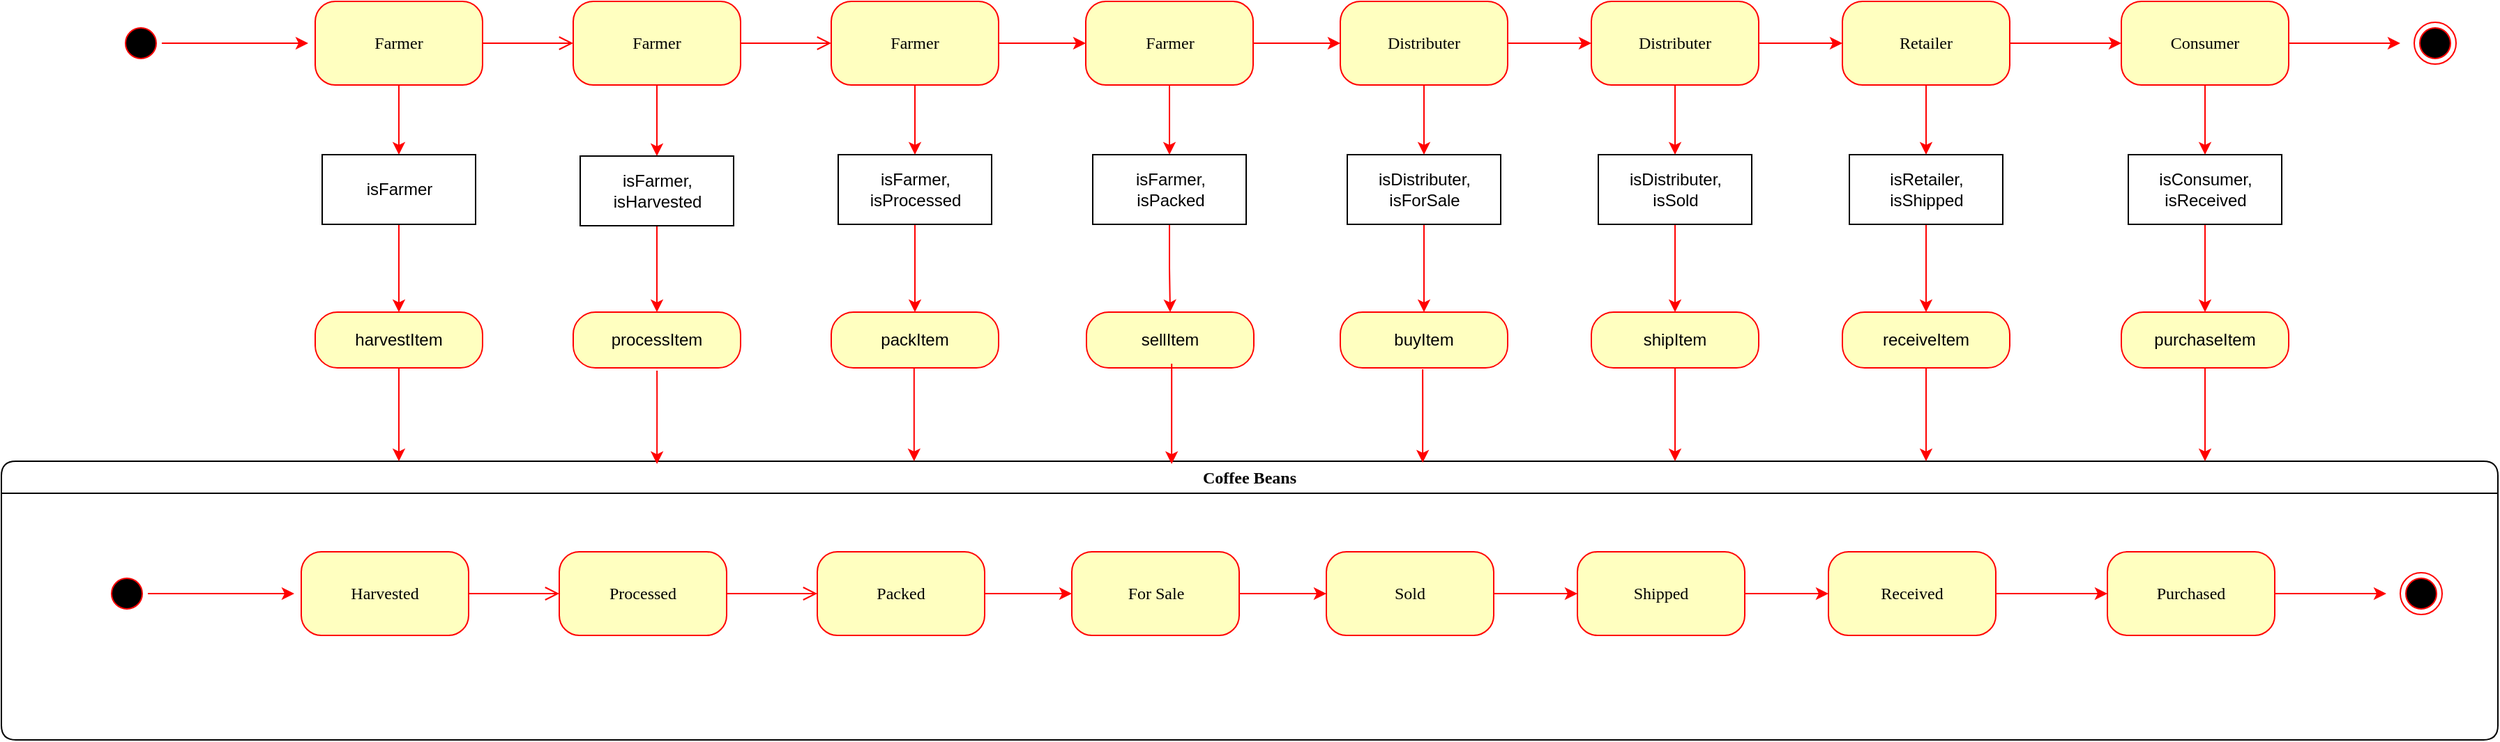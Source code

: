 <mxfile version="13.0.3" type="device"><diagram name="Page-1" id="58cdce13-f638-feb5-8d6f-7d28b1aa9fa0"><mxGraphModel dx="1304" dy="647" grid="1" gridSize="10" guides="1" tooltips="1" connect="1" arrows="1" fold="1" page="1" pageScale="1" pageWidth="1100" pageHeight="850" background="#ffffff" math="0" shadow="0"><root><mxCell id="0"/><mxCell id="1" parent="0"/><mxCell id="2a3bc250acf0617d-7" value="Coffee Beans" style="swimlane;whiteSpace=wrap;html=1;rounded=1;shadow=0;comic=0;labelBackgroundColor=none;strokeWidth=1;fontFamily=Verdana;fontSize=12;align=center;" parent="1" vertex="1"><mxGeometry x="80" y="420" width="1790" height="200" as="geometry"><mxRectangle x="90" y="500" width="120" height="23" as="alternateBounds"/></mxGeometry></mxCell><mxCell id="3cde6dad864a17aa-10" style="edgeStyle=elbowEdgeStyle;html=1;labelBackgroundColor=none;endArrow=open;endSize=8;strokeColor=#ff0000;fontFamily=Verdana;fontSize=12;align=left;" parent="2a3bc250acf0617d-7" source="382b91b5511bd0f7-8" target="3cde6dad864a17aa-1" edge="1"><mxGeometry relative="1" as="geometry"/></mxCell><mxCell id="382b91b5511bd0f7-8" value="Harvested" style="rounded=1;whiteSpace=wrap;html=1;arcSize=24;fillColor=#ffffc0;strokeColor=#ff0000;shadow=0;comic=0;labelBackgroundColor=none;fontFamily=Verdana;fontSize=12;fontColor=#000000;align=center;" parent="2a3bc250acf0617d-7" vertex="1"><mxGeometry x="215" y="65" width="120" height="60" as="geometry"/></mxCell><mxCell id="d7XJmwhfa2ZJgSqNa2pU-23" value="" style="edgeStyle=orthogonalEdgeStyle;rounded=0;orthogonalLoop=1;jettySize=auto;html=1;strokeColor=#FF0000;" edge="1" parent="2a3bc250acf0617d-7" source="2a3bc250acf0617d-3"><mxGeometry relative="1" as="geometry"><mxPoint x="210" y="95" as="targetPoint"/></mxGeometry></mxCell><mxCell id="2a3bc250acf0617d-3" value="" style="ellipse;html=1;shape=startState;fillColor=#000000;strokeColor=#ff0000;rounded=1;shadow=0;comic=0;labelBackgroundColor=none;fontFamily=Verdana;fontSize=12;fontColor=#000000;align=center;direction=south;" parent="2a3bc250acf0617d-7" vertex="1"><mxGeometry x="75" y="80" width="30" height="30" as="geometry"/></mxCell><mxCell id="3cde6dad864a17aa-11" style="edgeStyle=elbowEdgeStyle;html=1;labelBackgroundColor=none;endArrow=open;endSize=8;strokeColor=#ff0000;fontFamily=Verdana;fontSize=12;align=left;" parent="2a3bc250acf0617d-7" source="3cde6dad864a17aa-1" target="3cde6dad864a17aa-2" edge="1"><mxGeometry relative="1" as="geometry"/></mxCell><mxCell id="3cde6dad864a17aa-1" value="Processed" style="rounded=1;whiteSpace=wrap;html=1;arcSize=24;fillColor=#ffffc0;strokeColor=#ff0000;shadow=0;comic=0;labelBackgroundColor=none;fontFamily=Verdana;fontSize=12;fontColor=#000000;align=center;" parent="2a3bc250acf0617d-7" vertex="1"><mxGeometry x="400" y="65" width="120" height="60" as="geometry"/></mxCell><mxCell id="d7XJmwhfa2ZJgSqNa2pU-12" value="" style="edgeStyle=orthogonalEdgeStyle;rounded=0;orthogonalLoop=1;jettySize=auto;html=1;strokeColor=#FF0000;" edge="1" parent="2a3bc250acf0617d-7" source="3cde6dad864a17aa-2" target="d7XJmwhfa2ZJgSqNa2pU-3"><mxGeometry relative="1" as="geometry"/></mxCell><mxCell id="3cde6dad864a17aa-2" value="Packed" style="rounded=1;whiteSpace=wrap;html=1;arcSize=24;fillColor=#ffffc0;strokeColor=#ff0000;shadow=0;comic=0;labelBackgroundColor=none;fontFamily=Verdana;fontSize=12;fontColor=#000000;align=center;" parent="2a3bc250acf0617d-7" vertex="1"><mxGeometry x="585" y="65" width="120" height="60" as="geometry"/></mxCell><mxCell id="d7XJmwhfa2ZJgSqNa2pU-13" value="" style="edgeStyle=orthogonalEdgeStyle;rounded=0;orthogonalLoop=1;jettySize=auto;html=1;strokeColor=#FF0000;" edge="1" parent="2a3bc250acf0617d-7" source="d7XJmwhfa2ZJgSqNa2pU-3" target="d7XJmwhfa2ZJgSqNa2pU-4"><mxGeometry relative="1" as="geometry"/></mxCell><mxCell id="d7XJmwhfa2ZJgSqNa2pU-3" value="For Sale" style="rounded=1;whiteSpace=wrap;html=1;arcSize=24;fillColor=#ffffc0;strokeColor=#ff0000;shadow=0;comic=0;labelBackgroundColor=none;fontFamily=Verdana;fontSize=12;fontColor=#000000;align=center;" vertex="1" parent="2a3bc250acf0617d-7"><mxGeometry x="767.5" y="65" width="120" height="60" as="geometry"/></mxCell><mxCell id="d7XJmwhfa2ZJgSqNa2pU-14" value="" style="edgeStyle=orthogonalEdgeStyle;rounded=0;orthogonalLoop=1;jettySize=auto;html=1;strokeColor=#FF0000;" edge="1" parent="2a3bc250acf0617d-7" source="d7XJmwhfa2ZJgSqNa2pU-4" target="d7XJmwhfa2ZJgSqNa2pU-5"><mxGeometry relative="1" as="geometry"/></mxCell><mxCell id="d7XJmwhfa2ZJgSqNa2pU-4" value="Sold" style="rounded=1;whiteSpace=wrap;html=1;arcSize=24;fillColor=#ffffc0;strokeColor=#ff0000;shadow=0;comic=0;labelBackgroundColor=none;fontFamily=Verdana;fontSize=12;fontColor=#000000;align=center;" vertex="1" parent="2a3bc250acf0617d-7"><mxGeometry x="950" y="65" width="120" height="60" as="geometry"/></mxCell><mxCell id="d7XJmwhfa2ZJgSqNa2pU-15" value="" style="edgeStyle=orthogonalEdgeStyle;rounded=0;orthogonalLoop=1;jettySize=auto;html=1;strokeColor=#FF0000;" edge="1" parent="2a3bc250acf0617d-7" source="d7XJmwhfa2ZJgSqNa2pU-5" target="d7XJmwhfa2ZJgSqNa2pU-6"><mxGeometry relative="1" as="geometry"/></mxCell><mxCell id="d7XJmwhfa2ZJgSqNa2pU-5" value="Shipped" style="rounded=1;whiteSpace=wrap;html=1;arcSize=24;fillColor=#ffffc0;strokeColor=#ff0000;shadow=0;comic=0;labelBackgroundColor=none;fontFamily=Verdana;fontSize=12;fontColor=#000000;align=center;" vertex="1" parent="2a3bc250acf0617d-7"><mxGeometry x="1130" y="65" width="120" height="60" as="geometry"/></mxCell><mxCell id="d7XJmwhfa2ZJgSqNa2pU-17" value="" style="edgeStyle=orthogonalEdgeStyle;rounded=0;orthogonalLoop=1;jettySize=auto;html=1;strokeColor=#FF0000;" edge="1" parent="2a3bc250acf0617d-7" source="d7XJmwhfa2ZJgSqNa2pU-6" target="d7XJmwhfa2ZJgSqNa2pU-16"><mxGeometry relative="1" as="geometry"/></mxCell><mxCell id="d7XJmwhfa2ZJgSqNa2pU-6" value="Received" style="rounded=1;whiteSpace=wrap;html=1;arcSize=24;fillColor=#ffffc0;strokeColor=#ff0000;shadow=0;comic=0;labelBackgroundColor=none;fontFamily=Verdana;fontSize=12;fontColor=#000000;align=center;" vertex="1" parent="2a3bc250acf0617d-7"><mxGeometry x="1310" y="65" width="120" height="60" as="geometry"/></mxCell><mxCell id="d7XJmwhfa2ZJgSqNa2pU-20" value="" style="edgeStyle=orthogonalEdgeStyle;rounded=0;orthogonalLoop=1;jettySize=auto;html=1;strokeColor=#FF0000;" edge="1" parent="2a3bc250acf0617d-7" source="d7XJmwhfa2ZJgSqNa2pU-16"><mxGeometry relative="1" as="geometry"><mxPoint x="1710" y="95" as="targetPoint"/></mxGeometry></mxCell><mxCell id="d7XJmwhfa2ZJgSqNa2pU-16" value="Purchased" style="rounded=1;whiteSpace=wrap;html=1;arcSize=24;fillColor=#ffffc0;strokeColor=#ff0000;shadow=0;comic=0;labelBackgroundColor=none;fontFamily=Verdana;fontSize=12;fontColor=#000000;align=center;" vertex="1" parent="2a3bc250acf0617d-7"><mxGeometry x="1510" y="65" width="120" height="60" as="geometry"/></mxCell><mxCell id="d7XJmwhfa2ZJgSqNa2pU-18" value="" style="ellipse;html=1;shape=endState;fillColor=#000000;strokeColor=#ff0000;" vertex="1" parent="2a3bc250acf0617d-7"><mxGeometry x="1720" y="80" width="30" height="30" as="geometry"/></mxCell><mxCell id="d7XJmwhfa2ZJgSqNa2pU-38" value="&lt;span style=&quot;font-family: monospace ; font-size: 0px&quot;&gt;%3CmxGraphModel%3E%3Croot%3E%3CmxCell%20id%3D%220%22%2F%3E%3CmxCell%20id%3D%221%22%20parent%3D%220%22%2F%3E%3CmxCell%20id%3D%222%22%20style%3D%22edgeStyle%3DelbowEdgeStyle%3Bhtml%3D1%3BlabelBackgroundColor%3Dnone%3BendArrow%3Dopen%3BendSize%3D8%3BstrokeColor%3D%23ff0000%3BfontFamily%3DVerdana%3BfontSize%3D12%3Balign%3Dleft%3B%22%20edge%3D%221%22%20parent%3D%221%22%3E%3CmxGeometry%20relative%3D%221%22%20as%3D%22geometry%22%3E%3CmxPoint%20x%3D%22425.0%22%20y%3D%22595%22%20as%3D%22sourcePoint%22%2F%3E%3CmxPoint%20x%3D%22490%22%20y%3D%22595%22%20as%3D%22targetPoint%22%2F%3E%3C%2FmxGeometry%3E%3C%2FmxCell%3E%3CmxCell%20id%3D%223%22%20value%3D%22%22%20style%3D%22edgeStyle%3DorthogonalEdgeStyle%3Brounded%3D0%3BorthogonalLoop%3D1%3BjettySize%3Dauto%3Bhtml%3D1%3BstrokeColor%3D%23FF0000%3B%22%20edge%3D%221%22%20source%3D%224%22%20parent%3D%221%22%3E%3CmxGeometry%20relative%3D%221%22%20as%3D%22geometry%22%3E%3CmxPoint%20x%3D%22300.0%22%20y%3D%22595%22%20as%3D%22targetPoint%22%2F%3E%3C%2FmxGeometry%3E%3C%2FmxCell%3E%3CmxCell%20id%3D%224%22%20value%3D%22%22%20style%3D%22ellipse%3Bhtml%3D1%3Bshape%3DstartState%3BfillColor%3D%23000000%3BstrokeColor%3D%23ff0000%3Brounded%3D1%3Bshadow%3D0%3Bcomic%3D0%3BlabelBackgroundColor%3Dnone%3BfontFamily%3DVerdana%3BfontSize%3D12%3BfontColor%3D%23000000%3Balign%3Dcenter%3Bdirection%3Dsouth%3B%22%20vertex%3D%221%22%20parent%3D%221%22%3E%3CmxGeometry%20x%3D%22165%22%20y%3D%22580%22%20width%3D%2230%22%20height%3D%2230%22%20as%3D%22geometry%22%2F%3E%3C%2FmxCell%3E%3CmxCell%20id%3D%225%22%20style%3D%22edgeStyle%3DelbowEdgeStyle%3Bhtml%3D1%3BlabelBackgroundColor%3Dnone%3BendArrow%3Dopen%3BendSize%3D8%3BstrokeColor%3D%23ff0000%3BfontFamily%3DVerdana%3BfontSize%3D12%3Balign%3Dleft%3B%22%20edge%3D%221%22%20parent%3D%221%22%3E%3CmxGeometry%20relative%3D%221%22%20as%3D%22geometry%22%3E%3CmxPoint%20x%3D%22610%22%20y%3D%22595%22%20as%3D%22sourcePoint%22%2F%3E%3CmxPoint%20x%3D%22675%22%20y%3D%22595%22%20as%3D%22targetPoint%22%2F%3E%3C%2FmxGeometry%3E%3C%2FmxCell%3E%3CmxCell%20id%3D%226%22%20value%3D%22%22%20style%3D%22edgeStyle%3DorthogonalEdgeStyle%3Brounded%3D0%3BorthogonalLoop%3D1%3BjettySize%3Dauto%3Bhtml%3D1%3BstrokeColor%3D%23FF0000%3B%22%20edge%3D%221%22%20parent%3D%221%22%3E%3CmxGeometry%20relative%3D%221%22%20as%3D%22geometry%22%3E%3CmxPoint%20x%3D%22795%22%20y%3D%22595%22%20as%3D%22sourcePoint%22%2F%3E%3CmxPoint%20x%3D%22857.5%22%20y%3D%22595%22%20as%3D%22targetPoint%22%2F%3E%3C%2FmxGeometry%3E%3C%2FmxCell%3E%3CmxCell%20id%3D%227%22%20value%3D%22%22%20style%3D%22edgeStyle%3DorthogonalEdgeStyle%3Brounded%3D0%3BorthogonalLoop%3D1%3BjettySize%3Dauto%3Bhtml%3D1%3BstrokeColor%3D%23FF0000%3B%22%20edge%3D%221%22%20parent%3D%221%22%3E%3CmxGeometry%20relative%3D%221%22%20as%3D%22geometry%22%3E%3CmxPoint%20x%3D%22977.5%22%20y%3D%22595%22%20as%3D%22sourcePoint%22%2F%3E%3CmxPoint%20x%3D%221040%22%20y%3D%22595%22%20as%3D%22targetPoint%22%2F%3E%3C%2FmxGeometry%3E%3C%2FmxCell%3E%3CmxCell%20id%3D%228%22%20value%3D%22%22%20style%3D%22edgeStyle%3DorthogonalEdgeStyle%3Brounded%3D0%3BorthogonalLoop%3D1%3BjettySize%3Dauto%3Bhtml%3D1%3BstrokeColor%3D%23FF0000%3B%22%20edge%3D%221%22%20parent%3D%221%22%3E%3CmxGeometry%20relative%3D%221%22%20as%3D%22geometry%22%3E%3CmxPoint%20x%3D%221160.0%22%20y%3D%22595%22%20as%3D%22sourcePoint%22%2F%3E%3CmxPoint%20x%3D%221220%22%20y%3D%22595%22%20as%3D%22targetPoint%22%2F%3E%3C%2FmxGeometry%3E%3C%2FmxCell%3E%3CmxCell%20id%3D%229%22%20value%3D%22%22%20style%3D%22edgeStyle%3DorthogonalEdgeStyle%3Brounded%3D0%3BorthogonalLoop%3D1%3BjettySize%3Dauto%3Bhtml%3D1%3BstrokeColor%3D%23FF0000%3B%22%20edge%3D%221%22%20parent%3D%221%22%3E%3CmxGeometry%20relative%3D%221%22%20as%3D%22geometry%22%3E%3CmxPoint%20x%3D%221340%22%20y%3D%22595%22%20as%3D%22sourcePoint%22%2F%3E%3CmxPoint%20x%3D%221400%22%20y%3D%22595%22%20as%3D%22targetPoint%22%2F%3E%3C%2FmxGeometry%3E%3C%2FmxCell%3E%3CmxCell%20id%3D%2210%22%20value%3D%22%22%20style%3D%22edgeStyle%3DorthogonalEdgeStyle%3Brounded%3D0%3BorthogonalLoop%3D1%3BjettySize%3Dauto%3Bhtml%3D1%3BstrokeColor%3D%23FF0000%3B%22%20edge%3D%221%22%20parent%3D%221%22%3E%3CmxGeometry%20relative%3D%221%22%20as%3D%22geometry%22%3E%3CmxPoint%20x%3D%221520%22%20y%3D%22595%22%20as%3D%22sourcePoint%22%2F%3E%3CmxPoint%20x%3D%221600%22%20y%3D%22595%22%20as%3D%22targetPoint%22%2F%3E%3C%2FmxGeometry%3E%3C%2FmxCell%3E%3CmxCell%20id%3D%2211%22%20value%3D%22%22%20style%3D%22edgeStyle%3DorthogonalEdgeStyle%3Brounded%3D0%3BorthogonalLoop%3D1%3BjettySize%3Dauto%3Bhtml%3D1%3BstrokeColor%3D%23FF0000%3B%22%20edge%3D%221%22%20parent%3D%221%22%3E%3CmxGeometry%20relative%3D%221%22%20as%3D%22geometry%22%3E%3CmxPoint%20x%3D%221720%22%20y%3D%22595%22%20as%3D%22sourcePoint%22%2F%3E%3CmxPoint%20x%3D%221800%22%20y%3D%22595%22%20as%3D%22targetPoint%22%2F%3E%3C%2FmxGeometry%3E%3C%2FmxCell%3E%3CmxCell%20id%3D%2212%22%20value%3D%22%22%20style%3D%22ellipse%3Bhtml%3D1%3Bshape%3DendState%3BfillColor%3D%23000000%3BstrokeColor%3D%23ff0000%3B%22%20vertex%3D%221%22%20parent%3D%221%22%3E%3CmxGeometry%20x%3D%221810%22%20y%3D%22580%22%20width%3D%2230%22%20height%3D%2230%22%20as%3D%22geometry%22%2F%3E%3C%2FmxCell%3E%3C%2Froot%3E%3C%2FmxGraphModel%3E&lt;/span&gt;" style="text;html=1;align=center;verticalAlign=middle;resizable=0;points=[];autosize=1;" vertex="1" parent="1"><mxGeometry x="711" y="293" width="20" height="20" as="geometry"/></mxCell><mxCell id="d7XJmwhfa2ZJgSqNa2pU-69" style="edgeStyle=elbowEdgeStyle;html=1;labelBackgroundColor=none;endArrow=open;endSize=8;strokeColor=#ff0000;fontFamily=Verdana;fontSize=12;align=left;" edge="1" parent="1" source="d7XJmwhfa2ZJgSqNa2pU-70" target="d7XJmwhfa2ZJgSqNa2pU-74"><mxGeometry relative="1" as="geometry"/></mxCell><mxCell id="d7XJmwhfa2ZJgSqNa2pU-103" value="" style="edgeStyle=orthogonalEdgeStyle;rounded=0;orthogonalLoop=1;jettySize=auto;html=1;strokeColor=#FF0000;" edge="1" parent="1" source="d7XJmwhfa2ZJgSqNa2pU-70" target="d7XJmwhfa2ZJgSqNa2pU-88"><mxGeometry relative="1" as="geometry"/></mxCell><mxCell id="d7XJmwhfa2ZJgSqNa2pU-70" value="Farmer" style="rounded=1;whiteSpace=wrap;html=1;arcSize=24;fillColor=#ffffc0;strokeColor=#ff0000;shadow=0;comic=0;labelBackgroundColor=none;fontFamily=Verdana;fontSize=12;fontColor=#000000;align=center;" vertex="1" parent="1"><mxGeometry x="305" y="90" width="120" height="60" as="geometry"/></mxCell><mxCell id="d7XJmwhfa2ZJgSqNa2pU-71" value="" style="edgeStyle=orthogonalEdgeStyle;rounded=0;orthogonalLoop=1;jettySize=auto;html=1;strokeColor=#FF0000;" edge="1" parent="1" source="d7XJmwhfa2ZJgSqNa2pU-72"><mxGeometry relative="1" as="geometry"><mxPoint x="300.0" y="120" as="targetPoint"/></mxGeometry></mxCell><mxCell id="d7XJmwhfa2ZJgSqNa2pU-72" value="" style="ellipse;html=1;shape=startState;fillColor=#000000;strokeColor=#ff0000;rounded=1;shadow=0;comic=0;labelBackgroundColor=none;fontFamily=Verdana;fontSize=12;fontColor=#000000;align=center;direction=south;" vertex="1" parent="1"><mxGeometry x="165" y="105" width="30" height="30" as="geometry"/></mxCell><mxCell id="d7XJmwhfa2ZJgSqNa2pU-73" style="edgeStyle=elbowEdgeStyle;html=1;labelBackgroundColor=none;endArrow=open;endSize=8;strokeColor=#ff0000;fontFamily=Verdana;fontSize=12;align=left;" edge="1" parent="1" source="d7XJmwhfa2ZJgSqNa2pU-74" target="d7XJmwhfa2ZJgSqNa2pU-76"><mxGeometry relative="1" as="geometry"/></mxCell><mxCell id="d7XJmwhfa2ZJgSqNa2pU-105" value="" style="edgeStyle=orthogonalEdgeStyle;rounded=0;orthogonalLoop=1;jettySize=auto;html=1;strokeColor=#FF0000;" edge="1" parent="1" source="d7XJmwhfa2ZJgSqNa2pU-74" target="d7XJmwhfa2ZJgSqNa2pU-89"><mxGeometry relative="1" as="geometry"/></mxCell><mxCell id="d7XJmwhfa2ZJgSqNa2pU-74" value="Farmer" style="rounded=1;whiteSpace=wrap;html=1;arcSize=24;fillColor=#ffffc0;strokeColor=#ff0000;shadow=0;comic=0;labelBackgroundColor=none;fontFamily=Verdana;fontSize=12;fontColor=#000000;align=center;" vertex="1" parent="1"><mxGeometry x="490" y="90" width="120" height="60" as="geometry"/></mxCell><mxCell id="d7XJmwhfa2ZJgSqNa2pU-75" value="" style="edgeStyle=orthogonalEdgeStyle;rounded=0;orthogonalLoop=1;jettySize=auto;html=1;strokeColor=#FF0000;" edge="1" parent="1" source="d7XJmwhfa2ZJgSqNa2pU-76" target="d7XJmwhfa2ZJgSqNa2pU-78"><mxGeometry relative="1" as="geometry"/></mxCell><mxCell id="d7XJmwhfa2ZJgSqNa2pU-106" value="" style="edgeStyle=orthogonalEdgeStyle;rounded=0;orthogonalLoop=1;jettySize=auto;html=1;strokeColor=#FF0000;" edge="1" parent="1" source="d7XJmwhfa2ZJgSqNa2pU-76" target="d7XJmwhfa2ZJgSqNa2pU-91"><mxGeometry relative="1" as="geometry"/></mxCell><mxCell id="d7XJmwhfa2ZJgSqNa2pU-76" value="Farmer" style="rounded=1;whiteSpace=wrap;html=1;arcSize=24;fillColor=#ffffc0;strokeColor=#ff0000;shadow=0;comic=0;labelBackgroundColor=none;fontFamily=Verdana;fontSize=12;fontColor=#000000;align=center;" vertex="1" parent="1"><mxGeometry x="675" y="90" width="120" height="60" as="geometry"/></mxCell><mxCell id="d7XJmwhfa2ZJgSqNa2pU-77" value="" style="edgeStyle=orthogonalEdgeStyle;rounded=0;orthogonalLoop=1;jettySize=auto;html=1;strokeColor=#FF0000;" edge="1" parent="1" source="d7XJmwhfa2ZJgSqNa2pU-78" target="d7XJmwhfa2ZJgSqNa2pU-80"><mxGeometry relative="1" as="geometry"/></mxCell><mxCell id="d7XJmwhfa2ZJgSqNa2pU-107" value="" style="edgeStyle=orthogonalEdgeStyle;rounded=0;orthogonalLoop=1;jettySize=auto;html=1;strokeColor=#FF0000;" edge="1" parent="1" source="d7XJmwhfa2ZJgSqNa2pU-78" target="d7XJmwhfa2ZJgSqNa2pU-93"><mxGeometry relative="1" as="geometry"/></mxCell><mxCell id="d7XJmwhfa2ZJgSqNa2pU-78" value="Farmer" style="rounded=1;whiteSpace=wrap;html=1;arcSize=24;fillColor=#ffffc0;strokeColor=#ff0000;shadow=0;comic=0;labelBackgroundColor=none;fontFamily=Verdana;fontSize=12;fontColor=#000000;align=center;" vertex="1" parent="1"><mxGeometry x="857.5" y="90" width="120" height="60" as="geometry"/></mxCell><mxCell id="d7XJmwhfa2ZJgSqNa2pU-79" value="" style="edgeStyle=orthogonalEdgeStyle;rounded=0;orthogonalLoop=1;jettySize=auto;html=1;strokeColor=#FF0000;" edge="1" parent="1" source="d7XJmwhfa2ZJgSqNa2pU-80" target="d7XJmwhfa2ZJgSqNa2pU-82"><mxGeometry relative="1" as="geometry"/></mxCell><mxCell id="d7XJmwhfa2ZJgSqNa2pU-108" value="" style="edgeStyle=orthogonalEdgeStyle;rounded=0;orthogonalLoop=1;jettySize=auto;html=1;strokeColor=#FF0000;" edge="1" parent="1" source="d7XJmwhfa2ZJgSqNa2pU-80" target="d7XJmwhfa2ZJgSqNa2pU-95"><mxGeometry relative="1" as="geometry"/></mxCell><mxCell id="d7XJmwhfa2ZJgSqNa2pU-80" value="Distributer" style="rounded=1;whiteSpace=wrap;html=1;arcSize=24;fillColor=#ffffc0;strokeColor=#ff0000;shadow=0;comic=0;labelBackgroundColor=none;fontFamily=Verdana;fontSize=12;fontColor=#000000;align=center;" vertex="1" parent="1"><mxGeometry x="1040" y="90" width="120" height="60" as="geometry"/></mxCell><mxCell id="d7XJmwhfa2ZJgSqNa2pU-81" value="" style="edgeStyle=orthogonalEdgeStyle;rounded=0;orthogonalLoop=1;jettySize=auto;html=1;strokeColor=#FF0000;" edge="1" parent="1" source="d7XJmwhfa2ZJgSqNa2pU-82" target="d7XJmwhfa2ZJgSqNa2pU-84"><mxGeometry relative="1" as="geometry"/></mxCell><mxCell id="d7XJmwhfa2ZJgSqNa2pU-109" value="" style="edgeStyle=orthogonalEdgeStyle;rounded=0;orthogonalLoop=1;jettySize=auto;html=1;strokeColor=#FF0000;" edge="1" parent="1" source="d7XJmwhfa2ZJgSqNa2pU-82" target="d7XJmwhfa2ZJgSqNa2pU-97"><mxGeometry relative="1" as="geometry"/></mxCell><mxCell id="d7XJmwhfa2ZJgSqNa2pU-82" value="Distributer" style="rounded=1;whiteSpace=wrap;html=1;arcSize=24;fillColor=#ffffc0;strokeColor=#ff0000;shadow=0;comic=0;labelBackgroundColor=none;fontFamily=Verdana;fontSize=12;fontColor=#000000;align=center;" vertex="1" parent="1"><mxGeometry x="1220" y="90" width="120" height="60" as="geometry"/></mxCell><mxCell id="d7XJmwhfa2ZJgSqNa2pU-83" value="" style="edgeStyle=orthogonalEdgeStyle;rounded=0;orthogonalLoop=1;jettySize=auto;html=1;strokeColor=#FF0000;" edge="1" parent="1" source="d7XJmwhfa2ZJgSqNa2pU-84" target="d7XJmwhfa2ZJgSqNa2pU-86"><mxGeometry relative="1" as="geometry"/></mxCell><mxCell id="d7XJmwhfa2ZJgSqNa2pU-112" value="" style="edgeStyle=orthogonalEdgeStyle;rounded=0;orthogonalLoop=1;jettySize=auto;html=1;strokeColor=#FF0000;" edge="1" parent="1" source="d7XJmwhfa2ZJgSqNa2pU-84" target="d7XJmwhfa2ZJgSqNa2pU-99"><mxGeometry relative="1" as="geometry"/></mxCell><mxCell id="d7XJmwhfa2ZJgSqNa2pU-84" value="Retailer" style="rounded=1;whiteSpace=wrap;html=1;arcSize=24;fillColor=#ffffc0;strokeColor=#ff0000;shadow=0;comic=0;labelBackgroundColor=none;fontFamily=Verdana;fontSize=12;fontColor=#000000;align=center;" vertex="1" parent="1"><mxGeometry x="1400" y="90" width="120" height="60" as="geometry"/></mxCell><mxCell id="d7XJmwhfa2ZJgSqNa2pU-85" value="" style="edgeStyle=orthogonalEdgeStyle;rounded=0;orthogonalLoop=1;jettySize=auto;html=1;strokeColor=#FF0000;" edge="1" parent="1" source="d7XJmwhfa2ZJgSqNa2pU-86"><mxGeometry relative="1" as="geometry"><mxPoint x="1800" y="120" as="targetPoint"/></mxGeometry></mxCell><mxCell id="d7XJmwhfa2ZJgSqNa2pU-111" value="" style="edgeStyle=orthogonalEdgeStyle;rounded=0;orthogonalLoop=1;jettySize=auto;html=1;strokeColor=#FF0000;" edge="1" parent="1" source="d7XJmwhfa2ZJgSqNa2pU-86" target="d7XJmwhfa2ZJgSqNa2pU-101"><mxGeometry relative="1" as="geometry"/></mxCell><mxCell id="d7XJmwhfa2ZJgSqNa2pU-86" value="Consumer" style="rounded=1;whiteSpace=wrap;html=1;arcSize=24;fillColor=#ffffc0;strokeColor=#ff0000;shadow=0;comic=0;labelBackgroundColor=none;fontFamily=Verdana;fontSize=12;fontColor=#000000;align=center;" vertex="1" parent="1"><mxGeometry x="1600" y="90" width="120" height="60" as="geometry"/></mxCell><mxCell id="d7XJmwhfa2ZJgSqNa2pU-87" value="" style="ellipse;html=1;shape=endState;fillColor=#000000;strokeColor=#ff0000;" vertex="1" parent="1"><mxGeometry x="1810" y="105" width="30" height="30" as="geometry"/></mxCell><mxCell id="d7XJmwhfa2ZJgSqNa2pU-129" value="" style="edgeStyle=orthogonalEdgeStyle;rounded=0;orthogonalLoop=1;jettySize=auto;html=1;strokeColor=#FF0000;" edge="1" parent="1" source="d7XJmwhfa2ZJgSqNa2pU-88" target="d7XJmwhfa2ZJgSqNa2pU-113"><mxGeometry relative="1" as="geometry"/></mxCell><mxCell id="d7XJmwhfa2ZJgSqNa2pU-88" value="isFarmer" style="html=1;" vertex="1" parent="1"><mxGeometry x="310" y="200" width="110" height="50" as="geometry"/></mxCell><mxCell id="d7XJmwhfa2ZJgSqNa2pU-130" value="" style="edgeStyle=orthogonalEdgeStyle;rounded=0;orthogonalLoop=1;jettySize=auto;html=1;strokeColor=#FF0000;" edge="1" parent="1" source="d7XJmwhfa2ZJgSqNa2pU-89" target="d7XJmwhfa2ZJgSqNa2pU-115"><mxGeometry relative="1" as="geometry"/></mxCell><mxCell id="d7XJmwhfa2ZJgSqNa2pU-89" value="isFarmer,&lt;br&gt;isHarvested" style="html=1;" vertex="1" parent="1"><mxGeometry x="495" y="201" width="110" height="50" as="geometry"/></mxCell><mxCell id="d7XJmwhfa2ZJgSqNa2pU-131" value="" style="edgeStyle=orthogonalEdgeStyle;rounded=0;orthogonalLoop=1;jettySize=auto;html=1;strokeColor=#FF0000;" edge="1" parent="1" source="d7XJmwhfa2ZJgSqNa2pU-91" target="d7XJmwhfa2ZJgSqNa2pU-117"><mxGeometry relative="1" as="geometry"/></mxCell><mxCell id="d7XJmwhfa2ZJgSqNa2pU-91" value="isFarmer,&lt;br&gt;isProcessed" style="html=1;" vertex="1" parent="1"><mxGeometry x="680" y="200" width="110" height="50" as="geometry"/></mxCell><mxCell id="d7XJmwhfa2ZJgSqNa2pU-132" value="" style="edgeStyle=orthogonalEdgeStyle;rounded=0;orthogonalLoop=1;jettySize=auto;html=1;strokeColor=#FF0000;" edge="1" parent="1" source="d7XJmwhfa2ZJgSqNa2pU-93" target="d7XJmwhfa2ZJgSqNa2pU-119"><mxGeometry relative="1" as="geometry"/></mxCell><mxCell id="d7XJmwhfa2ZJgSqNa2pU-93" value="isFarmer,&lt;br&gt;isPacked" style="html=1;" vertex="1" parent="1"><mxGeometry x="862.5" y="200" width="110" height="50" as="geometry"/></mxCell><mxCell id="d7XJmwhfa2ZJgSqNa2pU-133" value="" style="edgeStyle=orthogonalEdgeStyle;rounded=0;orthogonalLoop=1;jettySize=auto;html=1;strokeColor=#FF0000;" edge="1" parent="1" source="d7XJmwhfa2ZJgSqNa2pU-95" target="d7XJmwhfa2ZJgSqNa2pU-121"><mxGeometry relative="1" as="geometry"/></mxCell><mxCell id="d7XJmwhfa2ZJgSqNa2pU-95" value="isDistributer,&lt;br&gt;isForSale" style="html=1;" vertex="1" parent="1"><mxGeometry x="1045" y="200" width="110" height="50" as="geometry"/></mxCell><mxCell id="d7XJmwhfa2ZJgSqNa2pU-134" value="" style="edgeStyle=orthogonalEdgeStyle;rounded=0;orthogonalLoop=1;jettySize=auto;html=1;strokeColor=#FF0000;" edge="1" parent="1" source="d7XJmwhfa2ZJgSqNa2pU-97" target="d7XJmwhfa2ZJgSqNa2pU-123"><mxGeometry relative="1" as="geometry"/></mxCell><mxCell id="d7XJmwhfa2ZJgSqNa2pU-97" value="isDistributer,&lt;br&gt;isSold" style="html=1;" vertex="1" parent="1"><mxGeometry x="1225" y="200" width="110" height="50" as="geometry"/></mxCell><mxCell id="d7XJmwhfa2ZJgSqNa2pU-135" value="" style="edgeStyle=orthogonalEdgeStyle;rounded=0;orthogonalLoop=1;jettySize=auto;html=1;strokeColor=#FF0000;" edge="1" parent="1" source="d7XJmwhfa2ZJgSqNa2pU-99" target="d7XJmwhfa2ZJgSqNa2pU-125"><mxGeometry relative="1" as="geometry"/></mxCell><mxCell id="d7XJmwhfa2ZJgSqNa2pU-99" value="isRetailer,&lt;br&gt;isShipped" style="html=1;" vertex="1" parent="1"><mxGeometry x="1405" y="200" width="110" height="50" as="geometry"/></mxCell><mxCell id="d7XJmwhfa2ZJgSqNa2pU-136" value="" style="edgeStyle=orthogonalEdgeStyle;rounded=0;orthogonalLoop=1;jettySize=auto;html=1;strokeColor=#FF0000;" edge="1" parent="1" source="d7XJmwhfa2ZJgSqNa2pU-101" target="d7XJmwhfa2ZJgSqNa2pU-127"><mxGeometry relative="1" as="geometry"/></mxCell><mxCell id="d7XJmwhfa2ZJgSqNa2pU-101" value="isConsumer,&lt;br&gt;isReceived" style="html=1;" vertex="1" parent="1"><mxGeometry x="1605" y="200" width="110" height="50" as="geometry"/></mxCell><mxCell id="d7XJmwhfa2ZJgSqNa2pU-145" value="" style="edgeStyle=orthogonalEdgeStyle;rounded=0;orthogonalLoop=1;jettySize=auto;html=1;strokeColor=#FF0000;" edge="1" parent="1" source="d7XJmwhfa2ZJgSqNa2pU-113"><mxGeometry relative="1" as="geometry"><mxPoint x="365" y="420" as="targetPoint"/></mxGeometry></mxCell><mxCell id="d7XJmwhfa2ZJgSqNa2pU-113" value="harvestItem" style="rounded=1;whiteSpace=wrap;html=1;arcSize=40;fontColor=#000000;fillColor=#ffffc0;strokeColor=#ff0000;" vertex="1" parent="1"><mxGeometry x="305" y="313" width="120" height="40" as="geometry"/></mxCell><mxCell id="d7XJmwhfa2ZJgSqNa2pU-115" value="processItem" style="rounded=1;whiteSpace=wrap;html=1;arcSize=40;fontColor=#000000;fillColor=#ffffc0;strokeColor=#ff0000;" vertex="1" parent="1"><mxGeometry x="490" y="313" width="120" height="40" as="geometry"/></mxCell><mxCell id="d7XJmwhfa2ZJgSqNa2pU-117" value="packItem" style="rounded=1;whiteSpace=wrap;html=1;arcSize=40;fontColor=#000000;fillColor=#ffffc0;strokeColor=#ff0000;" vertex="1" parent="1"><mxGeometry x="675" y="313" width="120" height="40" as="geometry"/></mxCell><mxCell id="d7XJmwhfa2ZJgSqNa2pU-119" value="sellItem" style="rounded=1;whiteSpace=wrap;html=1;arcSize=40;fontColor=#000000;fillColor=#ffffc0;strokeColor=#ff0000;" vertex="1" parent="1"><mxGeometry x="858" y="313" width="120" height="40" as="geometry"/></mxCell><mxCell id="d7XJmwhfa2ZJgSqNa2pU-121" value="buyItem" style="rounded=1;whiteSpace=wrap;html=1;arcSize=40;fontColor=#000000;fillColor=#ffffc0;strokeColor=#ff0000;" vertex="1" parent="1"><mxGeometry x="1040" y="313" width="120" height="40" as="geometry"/></mxCell><mxCell id="d7XJmwhfa2ZJgSqNa2pU-160" value="" style="edgeStyle=orthogonalEdgeStyle;rounded=0;orthogonalLoop=1;jettySize=auto;html=1;strokeColor=#FF0000;" edge="1" parent="1" source="d7XJmwhfa2ZJgSqNa2pU-123"><mxGeometry relative="1" as="geometry"><mxPoint x="1280" y="420" as="targetPoint"/></mxGeometry></mxCell><mxCell id="d7XJmwhfa2ZJgSqNa2pU-123" value="shipItem" style="rounded=1;whiteSpace=wrap;html=1;arcSize=40;fontColor=#000000;fillColor=#ffffc0;strokeColor=#ff0000;" vertex="1" parent="1"><mxGeometry x="1220" y="313" width="120" height="40" as="geometry"/></mxCell><mxCell id="d7XJmwhfa2ZJgSqNa2pU-162" value="" style="edgeStyle=orthogonalEdgeStyle;rounded=0;orthogonalLoop=1;jettySize=auto;html=1;strokeColor=#FF0000;" edge="1" parent="1" source="d7XJmwhfa2ZJgSqNa2pU-125"><mxGeometry relative="1" as="geometry"><mxPoint x="1460" y="420" as="targetPoint"/></mxGeometry></mxCell><mxCell id="d7XJmwhfa2ZJgSqNa2pU-125" value="receiveItem" style="rounded=1;whiteSpace=wrap;html=1;arcSize=40;fontColor=#000000;fillColor=#ffffc0;strokeColor=#ff0000;" vertex="1" parent="1"><mxGeometry x="1400" y="313" width="120" height="40" as="geometry"/></mxCell><mxCell id="d7XJmwhfa2ZJgSqNa2pU-164" value="" style="edgeStyle=orthogonalEdgeStyle;rounded=0;orthogonalLoop=1;jettySize=auto;html=1;strokeColor=#FF0000;" edge="1" parent="1" source="d7XJmwhfa2ZJgSqNa2pU-127"><mxGeometry relative="1" as="geometry"><mxPoint x="1660" y="420" as="targetPoint"/></mxGeometry></mxCell><mxCell id="d7XJmwhfa2ZJgSqNa2pU-127" value="purchaseItem" style="rounded=1;whiteSpace=wrap;html=1;arcSize=40;fontColor=#000000;fillColor=#ffffc0;strokeColor=#ff0000;" vertex="1" parent="1"><mxGeometry x="1600" y="313" width="120" height="40" as="geometry"/></mxCell><mxCell id="d7XJmwhfa2ZJgSqNa2pU-148" value="" style="edgeStyle=orthogonalEdgeStyle;rounded=0;orthogonalLoop=1;jettySize=auto;html=1;strokeColor=#FF0000;" edge="1" parent="1"><mxGeometry relative="1" as="geometry"><mxPoint x="550.06" y="355" as="sourcePoint"/><mxPoint x="550.06" y="422" as="targetPoint"/><Array as="points"><mxPoint x="550.06" y="372"/><mxPoint x="550.06" y="372"/></Array></mxGeometry></mxCell><mxCell id="d7XJmwhfa2ZJgSqNa2pU-150" value="" style="edgeStyle=orthogonalEdgeStyle;rounded=0;orthogonalLoop=1;jettySize=auto;html=1;strokeColor=#FF0000;" edge="1" parent="1"><mxGeometry relative="1" as="geometry"><mxPoint x="734.41" y="353" as="sourcePoint"/><mxPoint x="734.41" y="420" as="targetPoint"/><Array as="points"><mxPoint x="734.35" y="370"/><mxPoint x="734.35" y="370"/></Array></mxGeometry></mxCell><mxCell id="d7XJmwhfa2ZJgSqNa2pU-154" value="" style="edgeStyle=orthogonalEdgeStyle;rounded=0;orthogonalLoop=1;jettySize=auto;html=1;strokeColor=#FF0000;" edge="1" parent="1"><mxGeometry relative="1" as="geometry"><mxPoint x="919.06" y="355" as="sourcePoint"/><mxPoint x="919.06" y="422" as="targetPoint"/><Array as="points"><mxPoint x="919" y="350"/><mxPoint x="919" y="350"/></Array></mxGeometry></mxCell><mxCell id="d7XJmwhfa2ZJgSqNa2pU-157" value="&lt;span style=&quot;font-family: monospace ; font-size: 0px&quot;&gt;%3CmxGraphModel%3E%3Croot%3E%3CmxCell%20id%3D%220%22%2F%3E%3CmxCell%20id%3D%221%22%20parent%3D%220%22%2F%3E%3CmxCell%20id%3D%222%22%20value%3D%22%22%20style%3D%22edgeStyle%3DorthogonalEdgeStyle%3Brounded%3D0%3BorthogonalLoop%3D1%3BjettySize%3Dauto%3Bhtml%3D1%3BstrokeColor%3D%23FF0000%3B%22%20edge%3D%221%22%20parent%3D%221%22%3E%3CmxGeometry%20relative%3D%221%22%20as%3D%22geometry%22%3E%3CmxPoint%20x%3D%22580.06%22%20y%3D%22385%22%20as%3D%22sourcePoint%22%2F%3E%3CmxPoint%20x%3D%22580.06%22%20y%3D%22452%22%20as%3D%22targetPoint%22%2F%3E%3CArray%20as%3D%22points%22%3E%3CmxPoint%20x%3D%22580.06%22%20y%3D%22402%22%2F%3E%3CmxPoint%20x%3D%22580.06%22%20y%3D%22402%22%2F%3E%3C%2FArray%3E%3C%2FmxGeometry%3E%3C%2FmxCell%3E%3C%2Froot%3E%3C%2FmxGraphModel%3E&lt;/span&gt;&lt;span style=&quot;font-family: monospace ; font-size: 0px&quot;&gt;%3CmxGraphModel%3E%3Croot%3E%3CmxCell%20id%3D%220%22%2F%3E%3CmxCell%20id%3D%221%22%20parent%3D%220%22%2F%3E%3CmxCell%20id%3D%222%22%20value%3D%22%22%20style%3D%22edgeStyle%3DorthogonalEdgeStyle%3Brounded%3D0%3BorthogonalLoop%3D1%3BjettySize%3Dauto%3Bhtml%3D1%3BstrokeColor%3D%23FF0000%3B%22%20edge%3D%221%22%20parent%3D%221%22%3E%3CmxGeometry%20relative%3D%221%22%20as%3D%22geometry%22%3E%3CmxPoint%20x%3D%22580.06%22%20y%3D%22385%22%20as%3D%22sourcePoint%22%2F%3E%3CmxPoint%20x%3D%22580.06%22%20y%3D%22452%22%20as%3D%22targetPoint%22%2F%3E%3CArray%20as%3D%22points%22%3E%3CmxPoint%20x%3D%22580.06%22%20y%3D%22402%22%2F%3E%3CmxPoint%20x%3D%22580.06%22%20y%3D%22402%22%2F%3E%3C%2FArray%3E%3C%2FmxGeometry%3E%3C%2FmxCell%3E%3C%2Froot%3E%3C%2FmxGraphModel%3E&lt;/span&gt;" style="text;html=1;align=center;verticalAlign=middle;resizable=0;points=[];autosize=1;" vertex="1" parent="1"><mxGeometry x="1124" y="373" width="20" height="20" as="geometry"/></mxCell><mxCell id="d7XJmwhfa2ZJgSqNa2pU-158" value="" style="edgeStyle=orthogonalEdgeStyle;rounded=0;orthogonalLoop=1;jettySize=auto;html=1;strokeColor=#FF0000;" edge="1" parent="1"><mxGeometry relative="1" as="geometry"><mxPoint x="1099.06" y="354" as="sourcePoint"/><mxPoint x="1099.06" y="421" as="targetPoint"/><Array as="points"><mxPoint x="1099" y="379"/><mxPoint x="1099" y="379"/></Array></mxGeometry></mxCell></root></mxGraphModel></diagram></mxfile>